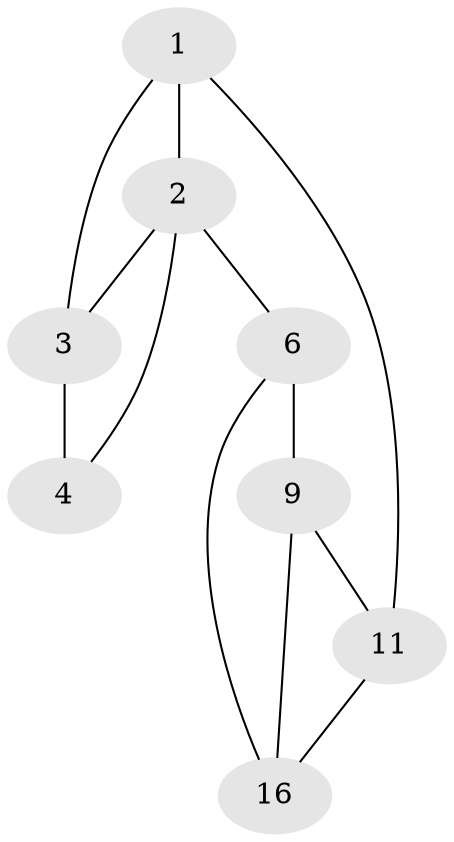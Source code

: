 // Generated by graph-tools (version 1.1) at 2025/46/02/15/25 05:46:28]
// undirected, 8 vertices, 12 edges
graph export_dot {
graph [start="1"]
  node [color=gray90,style=filled];
  1;
  2 [super="+5+8"];
  3 [super="+12"];
  4 [super="+7+15"];
  6 [super="+13"];
  9 [super="+10+15+17"];
  11;
  16 [super="+18+19"];
  1 -- 2;
  1 -- 3;
  1 -- 11;
  2 -- 3;
  2 -- 4;
  2 -- 6;
  3 -- 4;
  6 -- 9;
  6 -- 16;
  9 -- 11;
  9 -- 16;
  11 -- 16;
}
